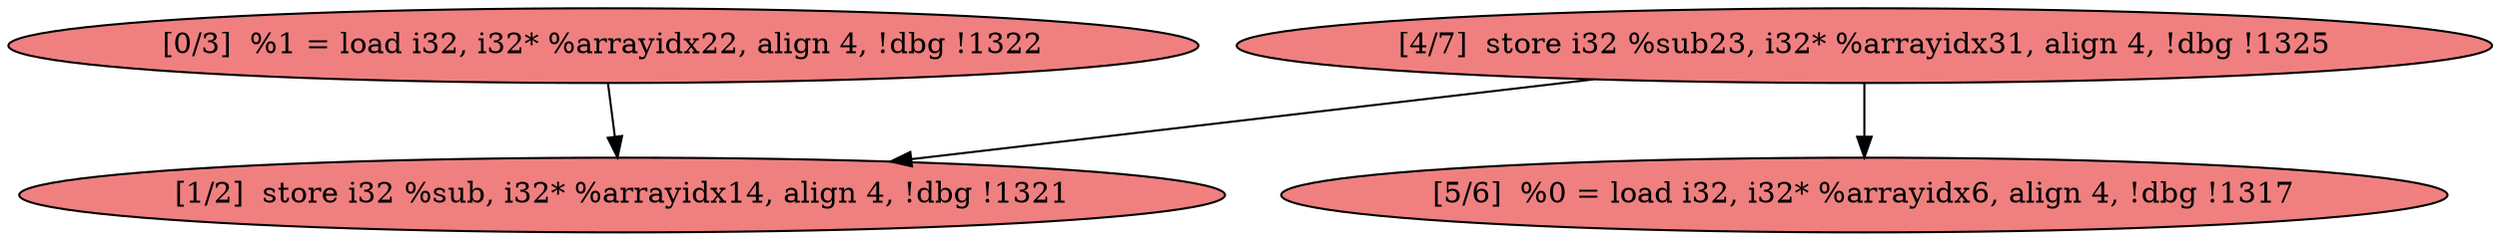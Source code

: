 
digraph G {


node31 [fillcolor=lightcoral,label="[1/2]  store i32 %sub, i32* %arrayidx14, align 4, !dbg !1321",shape=ellipse,style=filled ]
node30 [fillcolor=lightcoral,label="[4/7]  store i32 %sub23, i32* %arrayidx31, align 4, !dbg !1325",shape=ellipse,style=filled ]
node28 [fillcolor=lightcoral,label="[0/3]  %1 = load i32, i32* %arrayidx22, align 4, !dbg !1322",shape=ellipse,style=filled ]
node29 [fillcolor=lightcoral,label="[5/6]  %0 = load i32, i32* %arrayidx6, align 4, !dbg !1317",shape=ellipse,style=filled ]

node30->node31 [ ]
node30->node29 [ ]
node28->node31 [ ]


}
